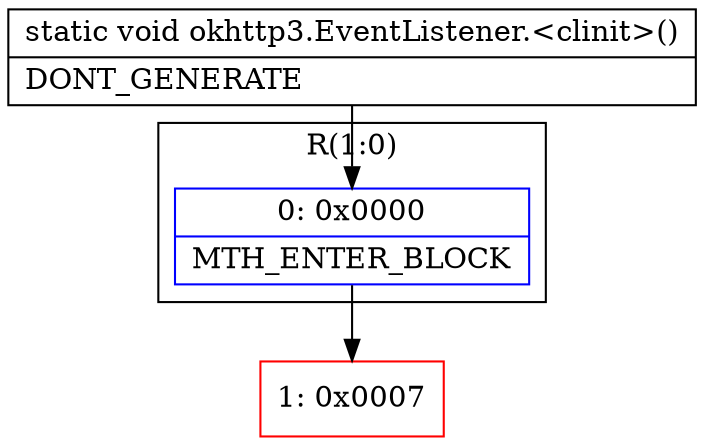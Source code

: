 digraph "CFG forokhttp3.EventListener.\<clinit\>()V" {
subgraph cluster_Region_223317330 {
label = "R(1:0)";
node [shape=record,color=blue];
Node_0 [shape=record,label="{0\:\ 0x0000|MTH_ENTER_BLOCK\l}"];
}
Node_1 [shape=record,color=red,label="{1\:\ 0x0007}"];
MethodNode[shape=record,label="{static void okhttp3.EventListener.\<clinit\>()  | DONT_GENERATE\l}"];
MethodNode -> Node_0;
Node_0 -> Node_1;
}

